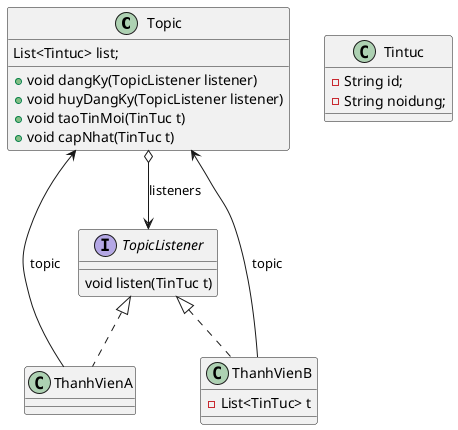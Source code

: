 @startuml
'https://plantuml.com/class-diagram

class Topic{
    List<Tintuc> list;
    +void dangKy(TopicListener listener)
    +void huyDangKy(TopicListener listener)
    +void taoTinMoi(TinTuc t)
    +void capNhat(TinTuc t)
}
interface TopicListener{
    void listen(TinTuc t)
}

class ThanhVienA
class ThanhVienB {
    - List<TinTuc> t
}
class Tintuc{
    -String id;
    -String noidung;
}

TopicListener <|.. ThanhVienA
TopicListener <|.. ThanhVienB
Topic o--> TopicListener : listeners
ThanhVienA --> Topic : topic
ThanhVienB --> Topic : topic

@enduml